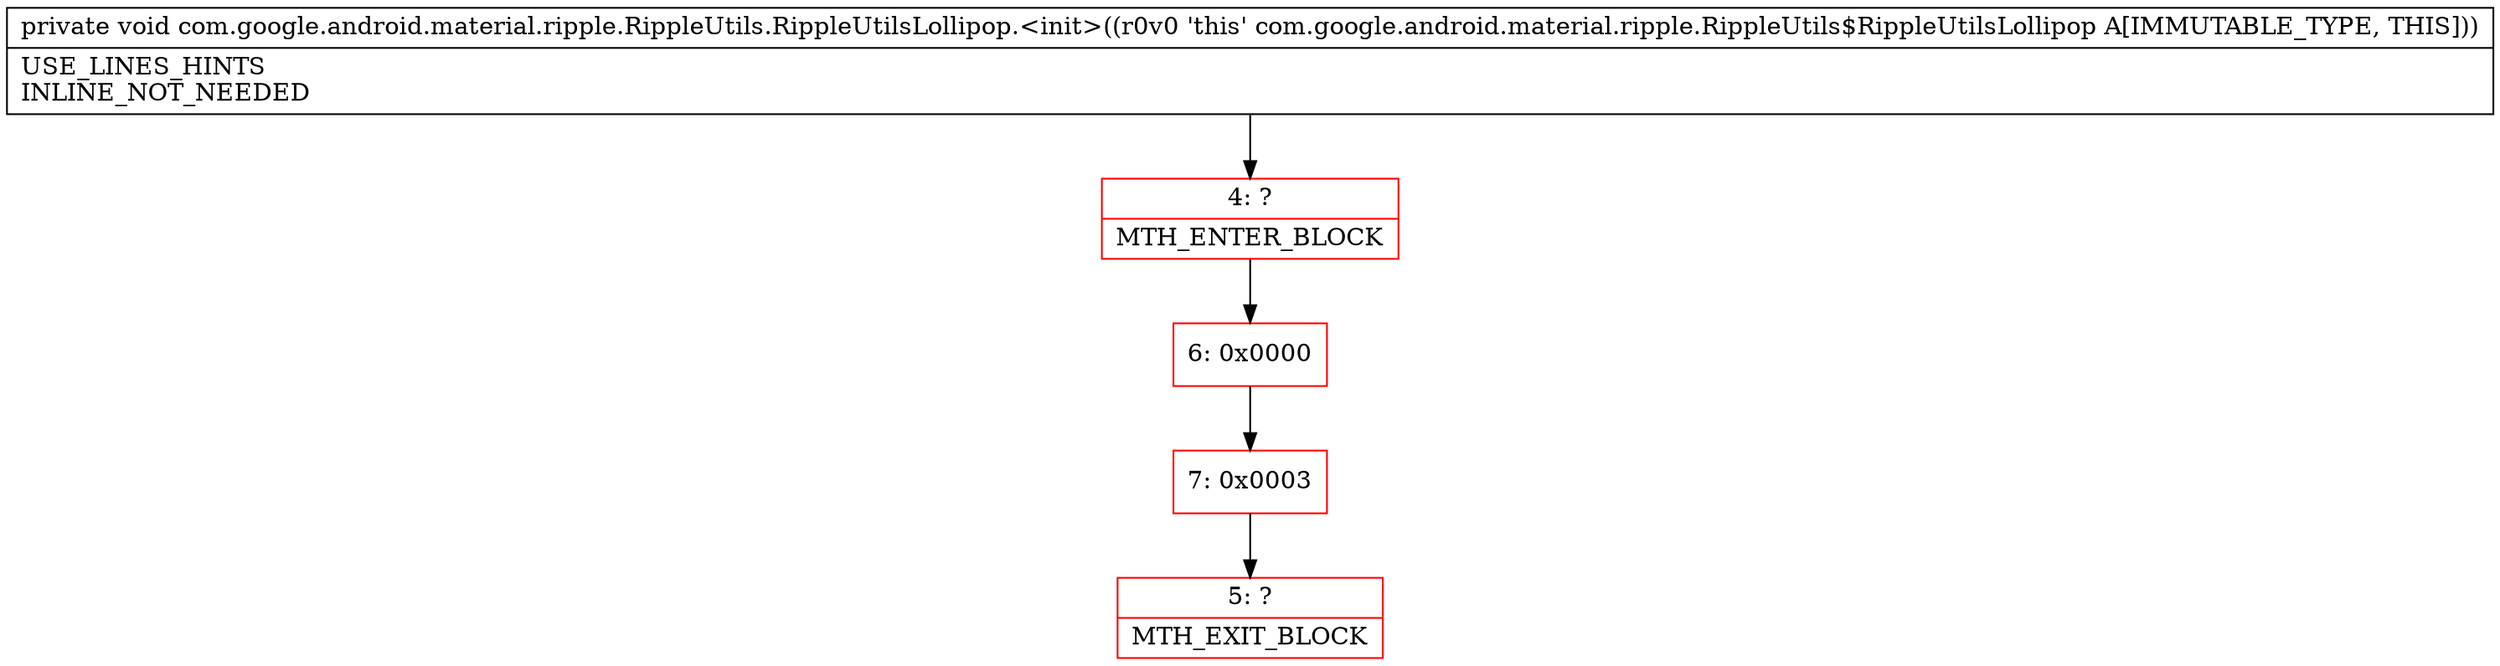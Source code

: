 digraph "CFG forcom.google.android.material.ripple.RippleUtils.RippleUtilsLollipop.\<init\>()V" {
subgraph cluster_Region_2113315018 {
label = "R(0)";
node [shape=record,color=blue];
}
Node_4 [shape=record,color=red,label="{4\:\ ?|MTH_ENTER_BLOCK\l}"];
Node_6 [shape=record,color=red,label="{6\:\ 0x0000}"];
Node_7 [shape=record,color=red,label="{7\:\ 0x0003}"];
Node_5 [shape=record,color=red,label="{5\:\ ?|MTH_EXIT_BLOCK\l}"];
MethodNode[shape=record,label="{private void com.google.android.material.ripple.RippleUtils.RippleUtilsLollipop.\<init\>((r0v0 'this' com.google.android.material.ripple.RippleUtils$RippleUtilsLollipop A[IMMUTABLE_TYPE, THIS]))  | USE_LINES_HINTS\lINLINE_NOT_NEEDED\l}"];
MethodNode -> Node_4;Node_4 -> Node_6;
Node_6 -> Node_7;
Node_7 -> Node_5;
}

